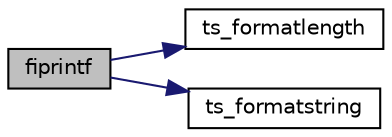 digraph "fiprintf"
{
  edge [fontname="Helvetica",fontsize="10",labelfontname="Helvetica",labelfontsize="10"];
  node [fontname="Helvetica",fontsize="10",shape=record];
  rankdir="LR";
  Node2 [label="fiprintf",height=0.2,width=0.4,color="black", fillcolor="grey75", style="filled", fontcolor="black"];
  Node2 -> Node3 [color="midnightblue",fontsize="10",style="solid",fontname="Helvetica"];
  Node3 [label="ts_formatlength",height=0.2,width=0.4,color="black", fillcolor="white", style="filled",URL="$tiny__printf_8c.html#a37c0a321987f1cacc976e3153110694a"];
  Node2 -> Node4 [color="midnightblue",fontsize="10",style="solid",fontname="Helvetica"];
  Node4 [label="ts_formatstring",height=0.2,width=0.4,color="black", fillcolor="white", style="filled",URL="$tiny__printf_8c.html#a2ad0dde0523459a3606aa5f7d7d8af6a"];
}
